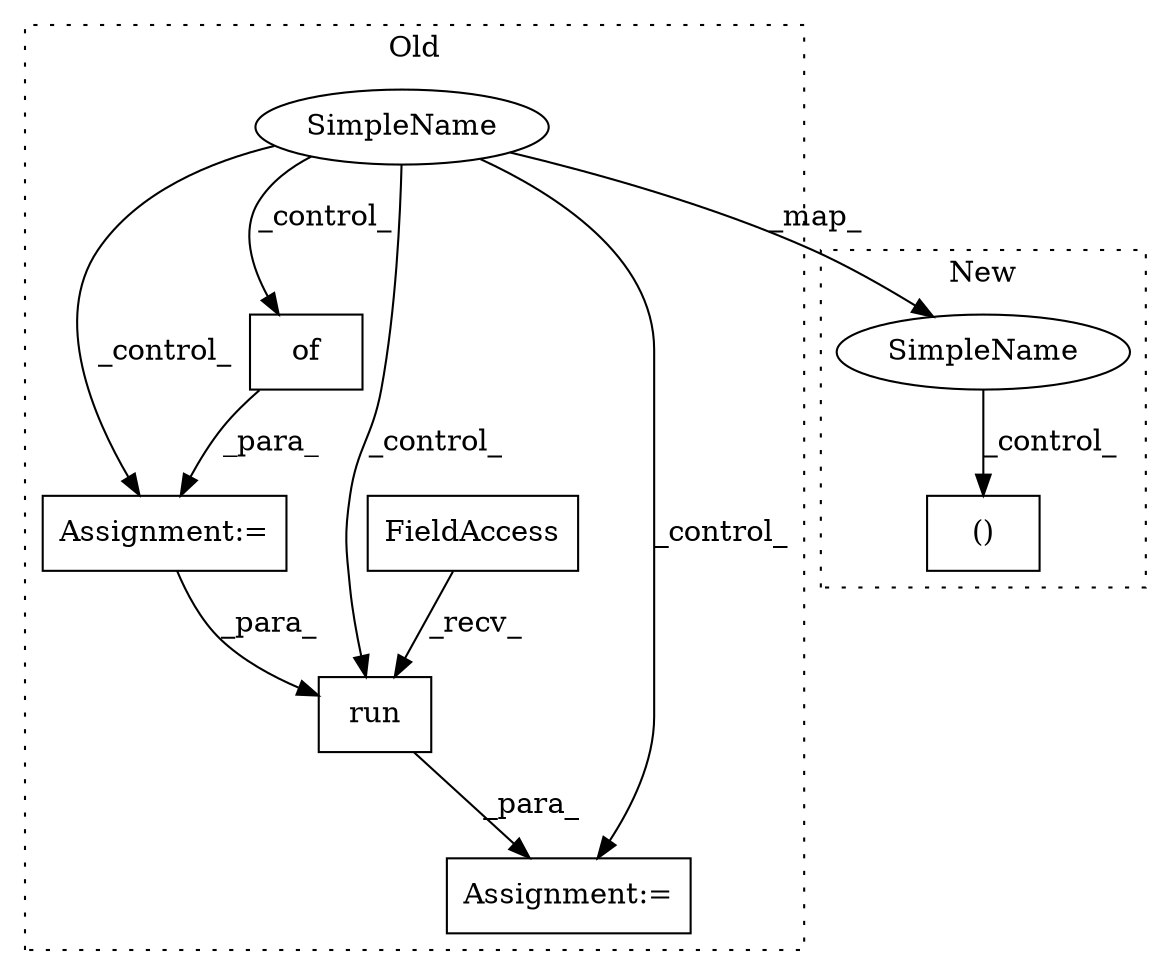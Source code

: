 digraph G {
subgraph cluster0 {
1 [label="run" a="32" s="6416,6441" l="4,1" shape="box"];
3 [label="FieldAccess" a="22" s="6403" l="12" shape="box"];
4 [label="Assignment:=" a="7" s="5825" l="1" shape="box"];
5 [label="Assignment:=" a="7" s="6402" l="1" shape="box"];
6 [label="of" a="32" s="5830" l="4" shape="box"];
7 [label="SimpleName" a="42" s="5765" l="5" shape="ellipse"];
label = "Old";
style="dotted";
}
subgraph cluster1 {
2 [label="()" a="106" s="7343" l="63" shape="box"];
8 [label="SimpleName" a="42" s="6990" l="5" shape="ellipse"];
label = "New";
style="dotted";
}
1 -> 5 [label="_para_"];
3 -> 1 [label="_recv_"];
4 -> 1 [label="_para_"];
6 -> 4 [label="_para_"];
7 -> 4 [label="_control_"];
7 -> 6 [label="_control_"];
7 -> 1 [label="_control_"];
7 -> 8 [label="_map_"];
7 -> 5 [label="_control_"];
8 -> 2 [label="_control_"];
}